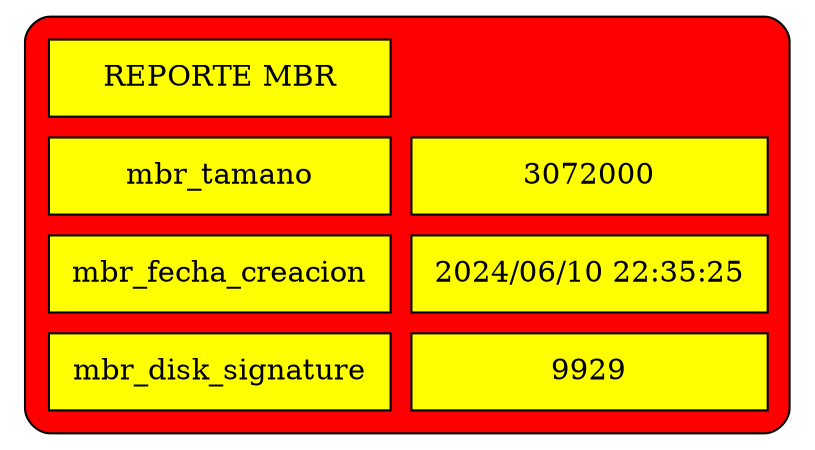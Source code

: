 digraph G {
  a0 [shape=none label=<<TABLE cellspacing="10" cellpadding="10" style="rounded" bgcolor="red">
  <TR>
  <TD bgcolor="yellow">REPORTE MBR</TD>
  </TR>
  <TR>
  <TD bgcolor="yellow">mbr_tamano</TD>
  <TD bgcolor="yellow">3072000</TD>
  </TR>
  <TR>
  <TD bgcolor="yellow">mbr_fecha_creacion</TD>
  <TD bgcolor="yellow">2024/06/10 22:35:25</TD>
  </TR>
  <TR>
  <TD bgcolor="yellow">mbr_disk_signature</TD>
  <TD bgcolor="yellow">9929</TD>
  </TR>
</TABLE>>];
}
